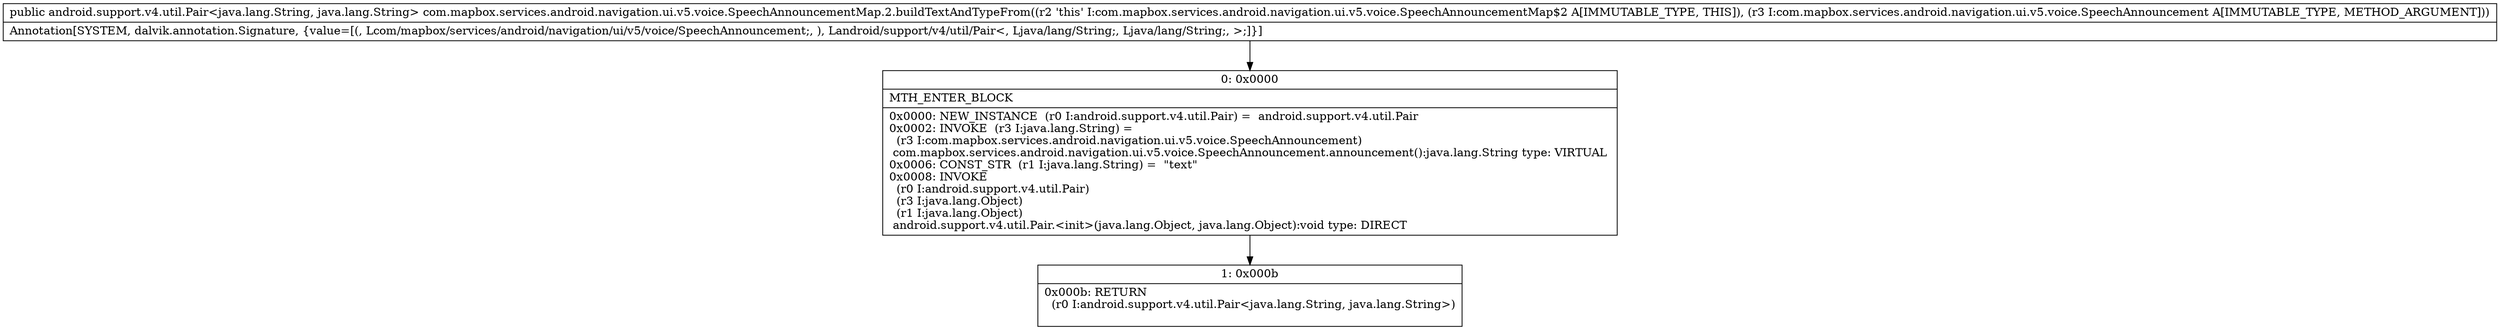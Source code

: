digraph "CFG forcom.mapbox.services.android.navigation.ui.v5.voice.SpeechAnnouncementMap.2.buildTextAndTypeFrom(Lcom\/mapbox\/services\/android\/navigation\/ui\/v5\/voice\/SpeechAnnouncement;)Landroid\/support\/v4\/util\/Pair;" {
Node_0 [shape=record,label="{0\:\ 0x0000|MTH_ENTER_BLOCK\l|0x0000: NEW_INSTANCE  (r0 I:android.support.v4.util.Pair) =  android.support.v4.util.Pair \l0x0002: INVOKE  (r3 I:java.lang.String) = \l  (r3 I:com.mapbox.services.android.navigation.ui.v5.voice.SpeechAnnouncement)\l com.mapbox.services.android.navigation.ui.v5.voice.SpeechAnnouncement.announcement():java.lang.String type: VIRTUAL \l0x0006: CONST_STR  (r1 I:java.lang.String) =  \"text\" \l0x0008: INVOKE  \l  (r0 I:android.support.v4.util.Pair)\l  (r3 I:java.lang.Object)\l  (r1 I:java.lang.Object)\l android.support.v4.util.Pair.\<init\>(java.lang.Object, java.lang.Object):void type: DIRECT \l}"];
Node_1 [shape=record,label="{1\:\ 0x000b|0x000b: RETURN  \l  (r0 I:android.support.v4.util.Pair\<java.lang.String, java.lang.String\>)\l \l}"];
MethodNode[shape=record,label="{public android.support.v4.util.Pair\<java.lang.String, java.lang.String\> com.mapbox.services.android.navigation.ui.v5.voice.SpeechAnnouncementMap.2.buildTextAndTypeFrom((r2 'this' I:com.mapbox.services.android.navigation.ui.v5.voice.SpeechAnnouncementMap$2 A[IMMUTABLE_TYPE, THIS]), (r3 I:com.mapbox.services.android.navigation.ui.v5.voice.SpeechAnnouncement A[IMMUTABLE_TYPE, METHOD_ARGUMENT]))  | Annotation[SYSTEM, dalvik.annotation.Signature, \{value=[(, Lcom\/mapbox\/services\/android\/navigation\/ui\/v5\/voice\/SpeechAnnouncement;, ), Landroid\/support\/v4\/util\/Pair\<, Ljava\/lang\/String;, Ljava\/lang\/String;, \>;]\}]\l}"];
MethodNode -> Node_0;
Node_0 -> Node_1;
}


